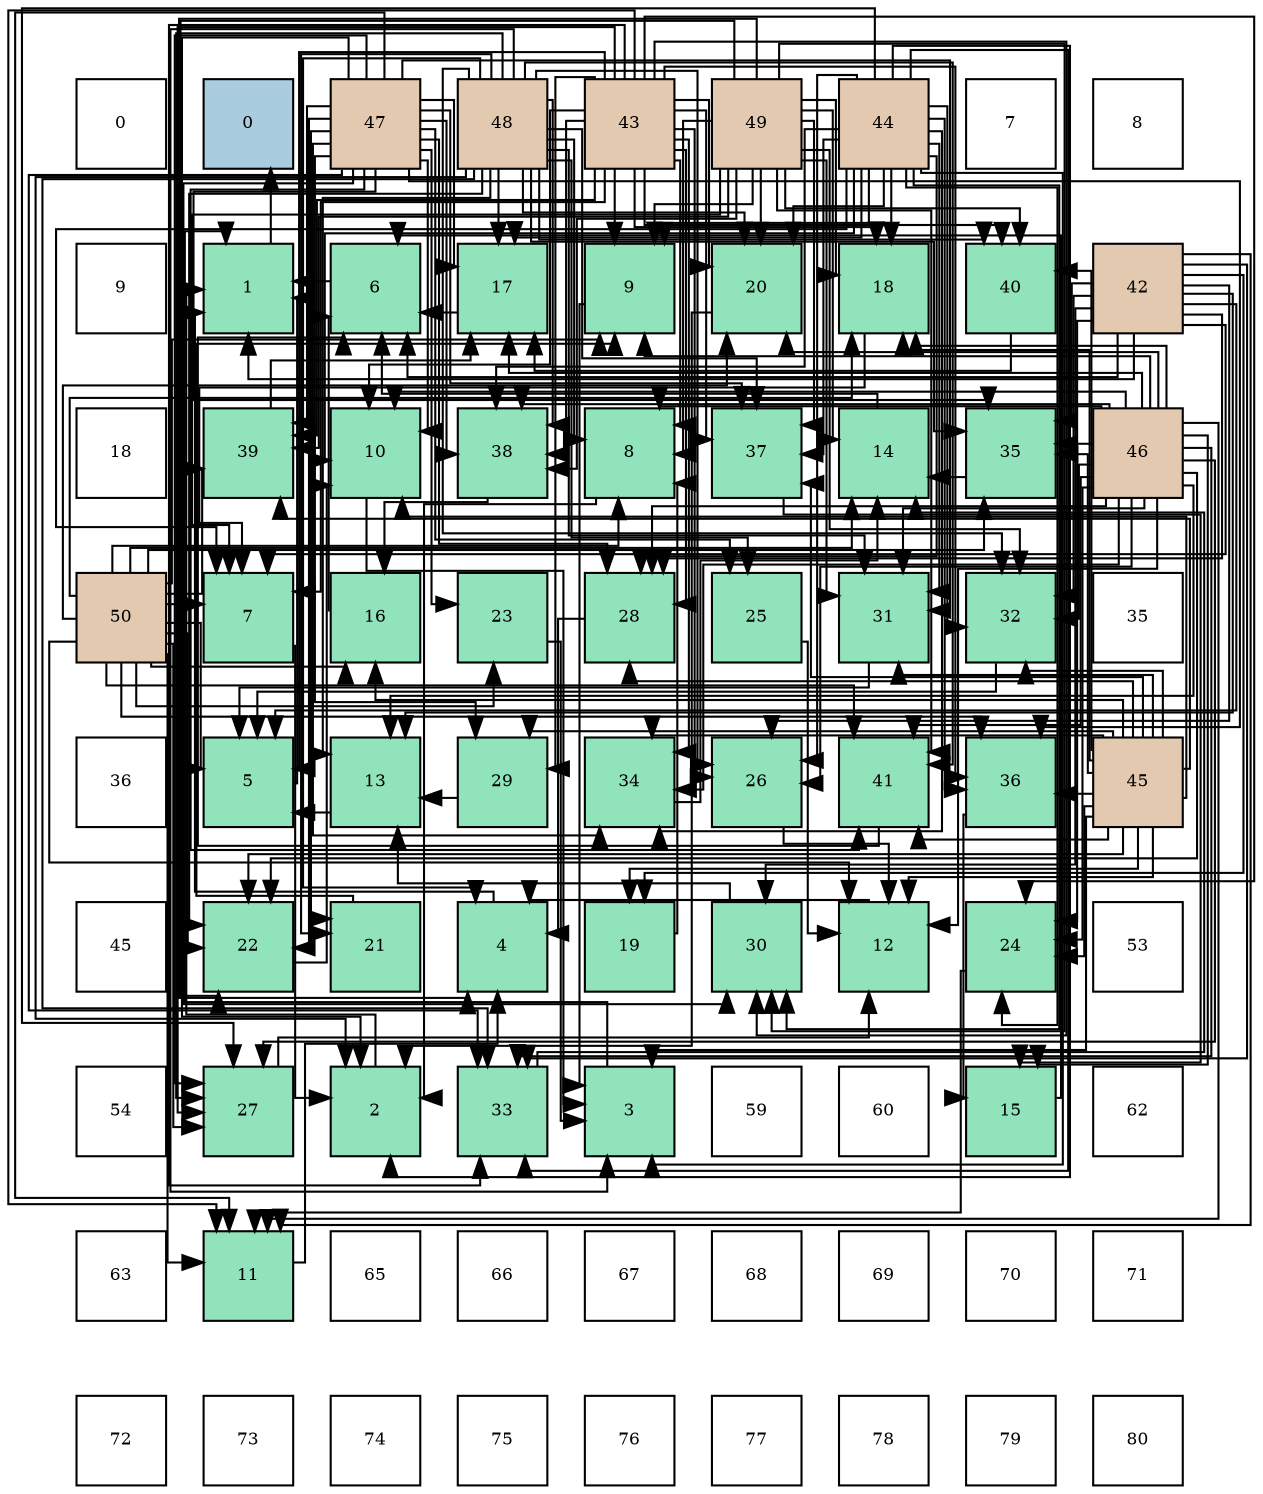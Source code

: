 digraph layout{
 rankdir=TB;
 splines=ortho;
 node [style=filled shape=square fixedsize=true width=0.6];
0[label="0", fontsize=8, fillcolor="#ffffff"];
1[label="0", fontsize=8, fillcolor="#a9ccde"];
2[label="47", fontsize=8, fillcolor="#e3c9af"];
3[label="48", fontsize=8, fillcolor="#e3c9af"];
4[label="43", fontsize=8, fillcolor="#e3c9af"];
5[label="49", fontsize=8, fillcolor="#e3c9af"];
6[label="44", fontsize=8, fillcolor="#e3c9af"];
7[label="7", fontsize=8, fillcolor="#ffffff"];
8[label="8", fontsize=8, fillcolor="#ffffff"];
9[label="9", fontsize=8, fillcolor="#ffffff"];
10[label="1", fontsize=8, fillcolor="#91e3bb"];
11[label="6", fontsize=8, fillcolor="#91e3bb"];
12[label="17", fontsize=8, fillcolor="#91e3bb"];
13[label="9", fontsize=8, fillcolor="#91e3bb"];
14[label="20", fontsize=8, fillcolor="#91e3bb"];
15[label="18", fontsize=8, fillcolor="#91e3bb"];
16[label="40", fontsize=8, fillcolor="#91e3bb"];
17[label="42", fontsize=8, fillcolor="#e3c9af"];
18[label="18", fontsize=8, fillcolor="#ffffff"];
19[label="39", fontsize=8, fillcolor="#91e3bb"];
20[label="10", fontsize=8, fillcolor="#91e3bb"];
21[label="38", fontsize=8, fillcolor="#91e3bb"];
22[label="8", fontsize=8, fillcolor="#91e3bb"];
23[label="37", fontsize=8, fillcolor="#91e3bb"];
24[label="14", fontsize=8, fillcolor="#91e3bb"];
25[label="35", fontsize=8, fillcolor="#91e3bb"];
26[label="46", fontsize=8, fillcolor="#e3c9af"];
27[label="50", fontsize=8, fillcolor="#e3c9af"];
28[label="7", fontsize=8, fillcolor="#91e3bb"];
29[label="16", fontsize=8, fillcolor="#91e3bb"];
30[label="23", fontsize=8, fillcolor="#91e3bb"];
31[label="28", fontsize=8, fillcolor="#91e3bb"];
32[label="25", fontsize=8, fillcolor="#91e3bb"];
33[label="31", fontsize=8, fillcolor="#91e3bb"];
34[label="32", fontsize=8, fillcolor="#91e3bb"];
35[label="35", fontsize=8, fillcolor="#ffffff"];
36[label="36", fontsize=8, fillcolor="#ffffff"];
37[label="5", fontsize=8, fillcolor="#91e3bb"];
38[label="13", fontsize=8, fillcolor="#91e3bb"];
39[label="29", fontsize=8, fillcolor="#91e3bb"];
40[label="34", fontsize=8, fillcolor="#91e3bb"];
41[label="26", fontsize=8, fillcolor="#91e3bb"];
42[label="41", fontsize=8, fillcolor="#91e3bb"];
43[label="36", fontsize=8, fillcolor="#91e3bb"];
44[label="45", fontsize=8, fillcolor="#e3c9af"];
45[label="45", fontsize=8, fillcolor="#ffffff"];
46[label="22", fontsize=8, fillcolor="#91e3bb"];
47[label="21", fontsize=8, fillcolor="#91e3bb"];
48[label="4", fontsize=8, fillcolor="#91e3bb"];
49[label="19", fontsize=8, fillcolor="#91e3bb"];
50[label="30", fontsize=8, fillcolor="#91e3bb"];
51[label="12", fontsize=8, fillcolor="#91e3bb"];
52[label="24", fontsize=8, fillcolor="#91e3bb"];
53[label="53", fontsize=8, fillcolor="#ffffff"];
54[label="54", fontsize=8, fillcolor="#ffffff"];
55[label="27", fontsize=8, fillcolor="#91e3bb"];
56[label="2", fontsize=8, fillcolor="#91e3bb"];
57[label="33", fontsize=8, fillcolor="#91e3bb"];
58[label="3", fontsize=8, fillcolor="#91e3bb"];
59[label="59", fontsize=8, fillcolor="#ffffff"];
60[label="60", fontsize=8, fillcolor="#ffffff"];
61[label="15", fontsize=8, fillcolor="#91e3bb"];
62[label="62", fontsize=8, fillcolor="#ffffff"];
63[label="63", fontsize=8, fillcolor="#ffffff"];
64[label="11", fontsize=8, fillcolor="#91e3bb"];
65[label="65", fontsize=8, fillcolor="#ffffff"];
66[label="66", fontsize=8, fillcolor="#ffffff"];
67[label="67", fontsize=8, fillcolor="#ffffff"];
68[label="68", fontsize=8, fillcolor="#ffffff"];
69[label="69", fontsize=8, fillcolor="#ffffff"];
70[label="70", fontsize=8, fillcolor="#ffffff"];
71[label="71", fontsize=8, fillcolor="#ffffff"];
72[label="72", fontsize=8, fillcolor="#ffffff"];
73[label="73", fontsize=8, fillcolor="#ffffff"];
74[label="74", fontsize=8, fillcolor="#ffffff"];
75[label="75", fontsize=8, fillcolor="#ffffff"];
76[label="76", fontsize=8, fillcolor="#ffffff"];
77[label="77", fontsize=8, fillcolor="#ffffff"];
78[label="78", fontsize=8, fillcolor="#ffffff"];
79[label="79", fontsize=8, fillcolor="#ffffff"];
80[label="80", fontsize=8, fillcolor="#ffffff"];
edge [constraint=false, style=vis];10 -> 1;
56 -> 10;
58 -> 10;
48 -> 10;
37 -> 10;
11 -> 10;
28 -> 56;
22 -> 56;
13 -> 58;
20 -> 58;
64 -> 48;
51 -> 48;
38 -> 37;
24 -> 11;
61 -> 11;
29 -> 11;
12 -> 11;
15 -> 28;
49 -> 22;
14 -> 56;
47 -> 13;
46 -> 20;
30 -> 58;
52 -> 64;
32 -> 51;
41 -> 51;
55 -> 51;
31 -> 48;
39 -> 38;
50 -> 38;
33 -> 37;
34 -> 37;
57 -> 24;
40 -> 24;
25 -> 24;
43 -> 61;
23 -> 61;
21 -> 29;
19 -> 12;
16 -> 12;
42 -> 11;
17 -> 10;
17 -> 37;
17 -> 11;
17 -> 28;
17 -> 64;
17 -> 38;
17 -> 49;
17 -> 52;
17 -> 41;
17 -> 31;
17 -> 50;
17 -> 34;
17 -> 57;
17 -> 25;
4 -> 37;
4 -> 28;
4 -> 22;
4 -> 13;
4 -> 20;
4 -> 64;
4 -> 15;
4 -> 14;
4 -> 52;
4 -> 41;
4 -> 55;
4 -> 31;
4 -> 39;
4 -> 50;
4 -> 57;
4 -> 40;
4 -> 43;
4 -> 23;
4 -> 21;
4 -> 19;
4 -> 16;
6 -> 56;
6 -> 58;
6 -> 28;
6 -> 13;
6 -> 20;
6 -> 12;
6 -> 15;
6 -> 14;
6 -> 52;
6 -> 41;
6 -> 55;
6 -> 31;
6 -> 50;
6 -> 33;
6 -> 34;
6 -> 57;
6 -> 40;
6 -> 43;
6 -> 23;
6 -> 21;
44 -> 58;
44 -> 20;
44 -> 51;
44 -> 29;
44 -> 15;
44 -> 49;
44 -> 46;
44 -> 52;
44 -> 31;
44 -> 39;
44 -> 33;
44 -> 34;
44 -> 40;
44 -> 25;
44 -> 43;
44 -> 23;
44 -> 19;
44 -> 16;
44 -> 42;
26 -> 22;
26 -> 13;
26 -> 20;
26 -> 64;
26 -> 51;
26 -> 38;
26 -> 61;
26 -> 12;
26 -> 15;
26 -> 14;
26 -> 46;
26 -> 52;
26 -> 41;
26 -> 55;
26 -> 31;
26 -> 33;
26 -> 34;
26 -> 57;
26 -> 40;
26 -> 25;
26 -> 21;
26 -> 42;
2 -> 56;
2 -> 20;
2 -> 64;
2 -> 12;
2 -> 47;
2 -> 46;
2 -> 30;
2 -> 32;
2 -> 55;
2 -> 31;
2 -> 39;
2 -> 50;
2 -> 33;
2 -> 57;
2 -> 40;
2 -> 25;
2 -> 43;
2 -> 23;
2 -> 21;
2 -> 19;
2 -> 42;
3 -> 56;
3 -> 58;
3 -> 48;
3 -> 22;
3 -> 38;
3 -> 12;
3 -> 14;
3 -> 47;
3 -> 46;
3 -> 32;
3 -> 41;
3 -> 55;
3 -> 33;
3 -> 34;
3 -> 57;
3 -> 25;
3 -> 23;
3 -> 21;
3 -> 16;
3 -> 42;
5 -> 48;
5 -> 28;
5 -> 22;
5 -> 13;
5 -> 24;
5 -> 15;
5 -> 14;
5 -> 46;
5 -> 50;
5 -> 33;
5 -> 34;
5 -> 23;
5 -> 21;
5 -> 19;
5 -> 16;
5 -> 42;
27 -> 37;
27 -> 28;
27 -> 22;
27 -> 13;
27 -> 64;
27 -> 51;
27 -> 24;
27 -> 29;
27 -> 15;
27 -> 14;
27 -> 46;
27 -> 30;
27 -> 55;
27 -> 25;
27 -> 43;
27 -> 19;
27 -> 42;
edge [constraint=true, style=invis];
0 -> 9 -> 18 -> 27 -> 36 -> 45 -> 54 -> 63 -> 72;
1 -> 10 -> 19 -> 28 -> 37 -> 46 -> 55 -> 64 -> 73;
2 -> 11 -> 20 -> 29 -> 38 -> 47 -> 56 -> 65 -> 74;
3 -> 12 -> 21 -> 30 -> 39 -> 48 -> 57 -> 66 -> 75;
4 -> 13 -> 22 -> 31 -> 40 -> 49 -> 58 -> 67 -> 76;
5 -> 14 -> 23 -> 32 -> 41 -> 50 -> 59 -> 68 -> 77;
6 -> 15 -> 24 -> 33 -> 42 -> 51 -> 60 -> 69 -> 78;
7 -> 16 -> 25 -> 34 -> 43 -> 52 -> 61 -> 70 -> 79;
8 -> 17 -> 26 -> 35 -> 44 -> 53 -> 62 -> 71 -> 80;
rank = same {0 -> 1 -> 2 -> 3 -> 4 -> 5 -> 6 -> 7 -> 8};
rank = same {9 -> 10 -> 11 -> 12 -> 13 -> 14 -> 15 -> 16 -> 17};
rank = same {18 -> 19 -> 20 -> 21 -> 22 -> 23 -> 24 -> 25 -> 26};
rank = same {27 -> 28 -> 29 -> 30 -> 31 -> 32 -> 33 -> 34 -> 35};
rank = same {36 -> 37 -> 38 -> 39 -> 40 -> 41 -> 42 -> 43 -> 44};
rank = same {45 -> 46 -> 47 -> 48 -> 49 -> 50 -> 51 -> 52 -> 53};
rank = same {54 -> 55 -> 56 -> 57 -> 58 -> 59 -> 60 -> 61 -> 62};
rank = same {63 -> 64 -> 65 -> 66 -> 67 -> 68 -> 69 -> 70 -> 71};
rank = same {72 -> 73 -> 74 -> 75 -> 76 -> 77 -> 78 -> 79 -> 80};
}